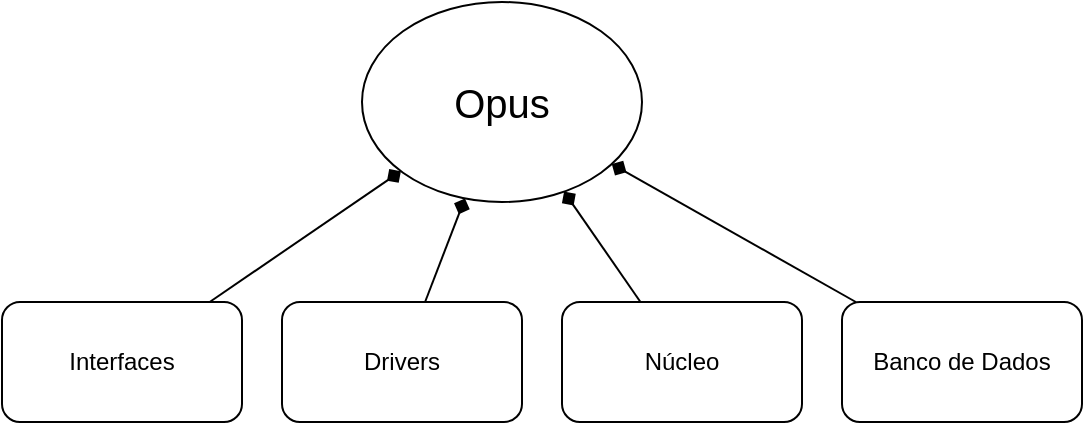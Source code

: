 <mxfile>
    <diagram id="n1IS8J-5BNkCLnmaIlnR" name="Page-1">
        <mxGraphModel dx="797" dy="543" grid="1" gridSize="10" guides="1" tooltips="1" connect="1" arrows="1" fold="1" page="1" pageScale="1" pageWidth="980" pageHeight="690" math="0" shadow="0">
            <root>
                <mxCell id="0"/>
                <mxCell id="1" parent="0"/>
                <mxCell id="11" style="edgeStyle=none;html=1;fontSize=20;endArrow=diamond;endFill=1;" edge="1" parent="1" source="2" target="6">
                    <mxGeometry relative="1" as="geometry"/>
                </mxCell>
                <mxCell id="2" value="Interfaces" style="rounded=1;whiteSpace=wrap;html=1;" vertex="1" parent="1">
                    <mxGeometry x="180" y="440" width="120" height="60" as="geometry"/>
                </mxCell>
                <mxCell id="12" style="edgeStyle=none;html=1;fontSize=20;endArrow=diamond;endFill=1;" edge="1" parent="1" source="3" target="6">
                    <mxGeometry relative="1" as="geometry"/>
                </mxCell>
                <mxCell id="3" value="Drivers" style="rounded=1;whiteSpace=wrap;html=1;" vertex="1" parent="1">
                    <mxGeometry x="320" y="440" width="120" height="60" as="geometry"/>
                </mxCell>
                <mxCell id="13" style="edgeStyle=none;html=1;fontSize=20;endArrow=diamond;endFill=1;" edge="1" parent="1" source="4" target="6">
                    <mxGeometry relative="1" as="geometry"/>
                </mxCell>
                <mxCell id="4" value="Núcleo" style="rounded=1;whiteSpace=wrap;html=1;" vertex="1" parent="1">
                    <mxGeometry x="460" y="440" width="120" height="60" as="geometry"/>
                </mxCell>
                <mxCell id="14" style="edgeStyle=none;html=1;fontSize=20;endArrow=diamond;endFill=1;" edge="1" parent="1" source="5" target="6">
                    <mxGeometry relative="1" as="geometry"/>
                </mxCell>
                <mxCell id="5" value="Banco de Dados" style="rounded=1;whiteSpace=wrap;html=1;" vertex="1" parent="1">
                    <mxGeometry x="600" y="440" width="120" height="60" as="geometry"/>
                </mxCell>
                <mxCell id="6" value="Opus" style="ellipse;whiteSpace=wrap;html=1;fontSize=20;" vertex="1" parent="1">
                    <mxGeometry x="360" y="290" width="140" height="100" as="geometry"/>
                </mxCell>
            </root>
        </mxGraphModel>
    </diagram>
</mxfile>
